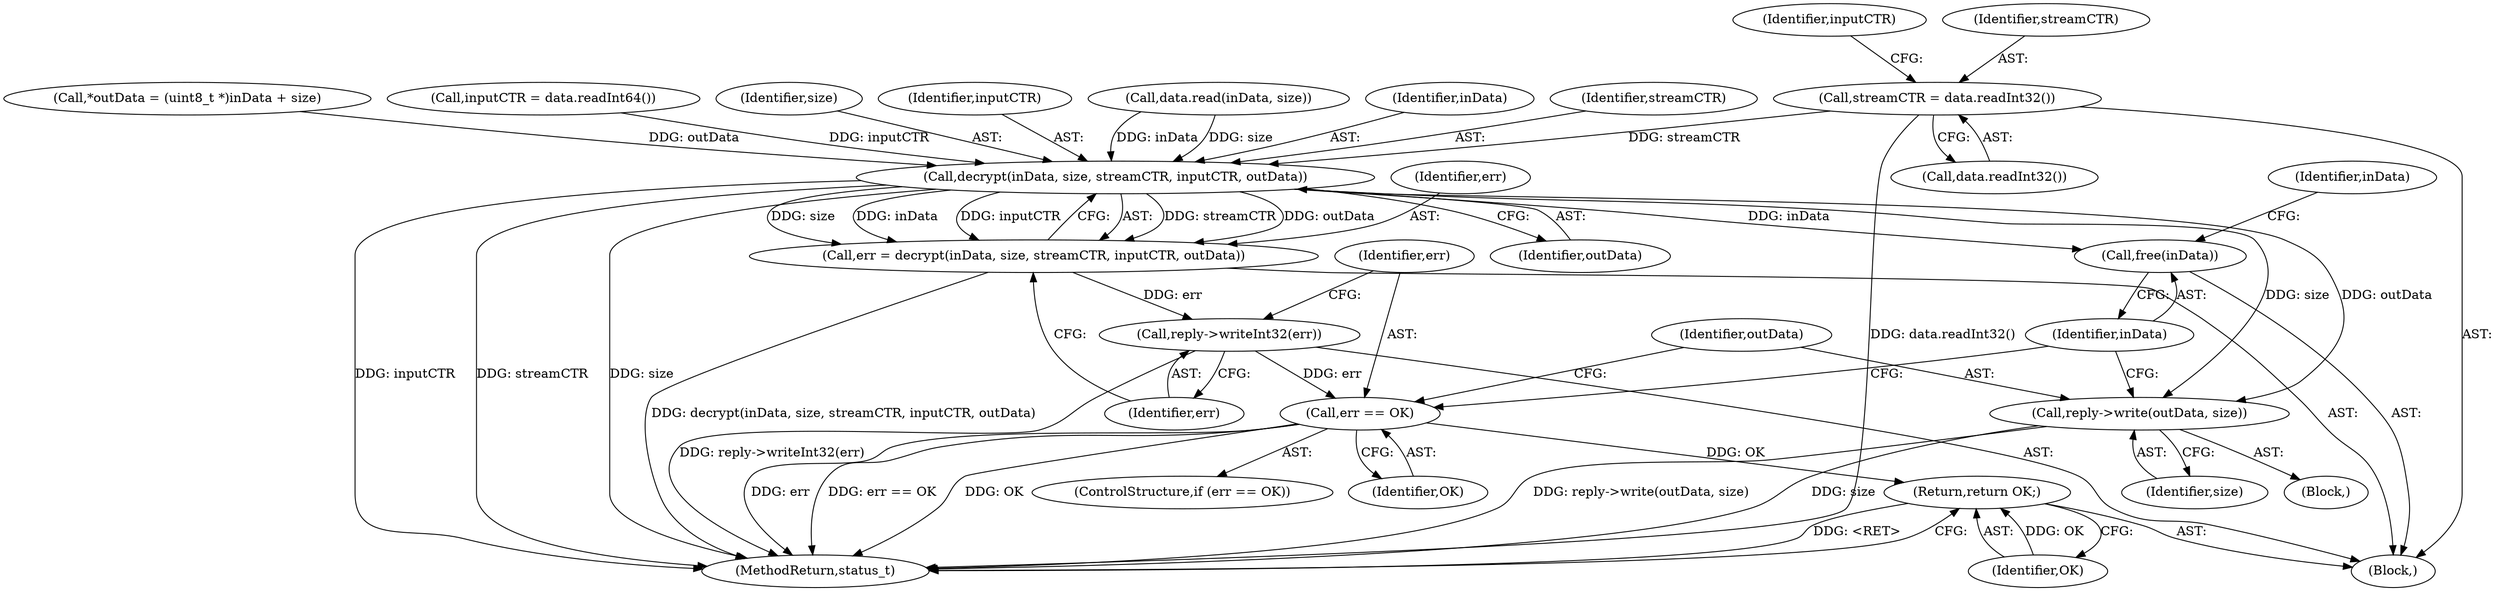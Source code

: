 digraph "0_Android_9667e3eff2d34c3797c3b529370de47b2c1f1bf6@API" {
"1000365" [label="(Call,streamCTR = data.readInt32())"];
"1000375" [label="(Call,decrypt(inData, size, streamCTR, inputCTR, outData))"];
"1000373" [label="(Call,err = decrypt(inData, size, streamCTR, inputCTR, outData))"];
"1000381" [label="(Call,reply->writeInt32(err))"];
"1000384" [label="(Call,err == OK)"];
"1000398" [label="(Return,return OK;)"];
"1000388" [label="(Call,reply->write(outData, size))"];
"1000391" [label="(Call,free(inData))"];
"1000354" [label="(Call,*outData = (uint8_t *)inData + size)"];
"1000382" [label="(Identifier,err)"];
"1000387" [label="(Block,)"];
"1000369" [label="(Call,inputCTR = data.readInt64())"];
"1000373" [label="(Call,err = decrypt(inData, size, streamCTR, inputCTR, outData))"];
"1000377" [label="(Identifier,size)"];
"1000383" [label="(ControlStructure,if (err == OK))"];
"1000381" [label="(Call,reply->writeInt32(err))"];
"1000394" [label="(Identifier,inData)"];
"1000380" [label="(Identifier,outData)"];
"1000367" [label="(Call,data.readInt32())"];
"1000385" [label="(Identifier,err)"];
"1000375" [label="(Call,decrypt(inData, size, streamCTR, inputCTR, outData))"];
"1000399" [label="(Identifier,OK)"];
"1000374" [label="(Identifier,err)"];
"1000379" [label="(Identifier,inputCTR)"];
"1000361" [label="(Call,data.read(inData, size))"];
"1000386" [label="(Identifier,OK)"];
"1000407" [label="(MethodReturn,status_t)"];
"1000320" [label="(Block,)"];
"1000398" [label="(Return,return OK;)"];
"1000376" [label="(Identifier,inData)"];
"1000378" [label="(Identifier,streamCTR)"];
"1000390" [label="(Identifier,size)"];
"1000392" [label="(Identifier,inData)"];
"1000365" [label="(Call,streamCTR = data.readInt32())"];
"1000370" [label="(Identifier,inputCTR)"];
"1000366" [label="(Identifier,streamCTR)"];
"1000384" [label="(Call,err == OK)"];
"1000388" [label="(Call,reply->write(outData, size))"];
"1000391" [label="(Call,free(inData))"];
"1000389" [label="(Identifier,outData)"];
"1000365" -> "1000320"  [label="AST: "];
"1000365" -> "1000367"  [label="CFG: "];
"1000366" -> "1000365"  [label="AST: "];
"1000367" -> "1000365"  [label="AST: "];
"1000370" -> "1000365"  [label="CFG: "];
"1000365" -> "1000407"  [label="DDG: data.readInt32()"];
"1000365" -> "1000375"  [label="DDG: streamCTR"];
"1000375" -> "1000373"  [label="AST: "];
"1000375" -> "1000380"  [label="CFG: "];
"1000376" -> "1000375"  [label="AST: "];
"1000377" -> "1000375"  [label="AST: "];
"1000378" -> "1000375"  [label="AST: "];
"1000379" -> "1000375"  [label="AST: "];
"1000380" -> "1000375"  [label="AST: "];
"1000373" -> "1000375"  [label="CFG: "];
"1000375" -> "1000407"  [label="DDG: size"];
"1000375" -> "1000407"  [label="DDG: inputCTR"];
"1000375" -> "1000407"  [label="DDG: streamCTR"];
"1000375" -> "1000373"  [label="DDG: streamCTR"];
"1000375" -> "1000373"  [label="DDG: outData"];
"1000375" -> "1000373"  [label="DDG: size"];
"1000375" -> "1000373"  [label="DDG: inData"];
"1000375" -> "1000373"  [label="DDG: inputCTR"];
"1000361" -> "1000375"  [label="DDG: inData"];
"1000361" -> "1000375"  [label="DDG: size"];
"1000369" -> "1000375"  [label="DDG: inputCTR"];
"1000354" -> "1000375"  [label="DDG: outData"];
"1000375" -> "1000388"  [label="DDG: outData"];
"1000375" -> "1000388"  [label="DDG: size"];
"1000375" -> "1000391"  [label="DDG: inData"];
"1000373" -> "1000320"  [label="AST: "];
"1000374" -> "1000373"  [label="AST: "];
"1000382" -> "1000373"  [label="CFG: "];
"1000373" -> "1000407"  [label="DDG: decrypt(inData, size, streamCTR, inputCTR, outData)"];
"1000373" -> "1000381"  [label="DDG: err"];
"1000381" -> "1000320"  [label="AST: "];
"1000381" -> "1000382"  [label="CFG: "];
"1000382" -> "1000381"  [label="AST: "];
"1000385" -> "1000381"  [label="CFG: "];
"1000381" -> "1000407"  [label="DDG: reply->writeInt32(err)"];
"1000381" -> "1000384"  [label="DDG: err"];
"1000384" -> "1000383"  [label="AST: "];
"1000384" -> "1000386"  [label="CFG: "];
"1000385" -> "1000384"  [label="AST: "];
"1000386" -> "1000384"  [label="AST: "];
"1000389" -> "1000384"  [label="CFG: "];
"1000392" -> "1000384"  [label="CFG: "];
"1000384" -> "1000407"  [label="DDG: err == OK"];
"1000384" -> "1000407"  [label="DDG: OK"];
"1000384" -> "1000407"  [label="DDG: err"];
"1000384" -> "1000398"  [label="DDG: OK"];
"1000398" -> "1000320"  [label="AST: "];
"1000398" -> "1000399"  [label="CFG: "];
"1000399" -> "1000398"  [label="AST: "];
"1000407" -> "1000398"  [label="CFG: "];
"1000398" -> "1000407"  [label="DDG: <RET>"];
"1000399" -> "1000398"  [label="DDG: OK"];
"1000388" -> "1000387"  [label="AST: "];
"1000388" -> "1000390"  [label="CFG: "];
"1000389" -> "1000388"  [label="AST: "];
"1000390" -> "1000388"  [label="AST: "];
"1000392" -> "1000388"  [label="CFG: "];
"1000388" -> "1000407"  [label="DDG: reply->write(outData, size)"];
"1000388" -> "1000407"  [label="DDG: size"];
"1000391" -> "1000320"  [label="AST: "];
"1000391" -> "1000392"  [label="CFG: "];
"1000392" -> "1000391"  [label="AST: "];
"1000394" -> "1000391"  [label="CFG: "];
}
